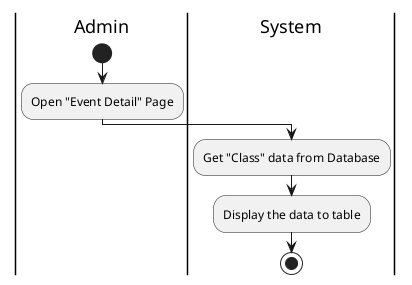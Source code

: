 @startuml GetClass_Admin

skinparam ConditionEndStyle hline
skinparam conditionStyle diamond
skinparam Monochrome true
skinparam Shadowing false

|Admin|
start
:Open "Event Detail" Page;

|System|
:Get "Class" data from Database;
:Display the data to table;

stop

@enduml